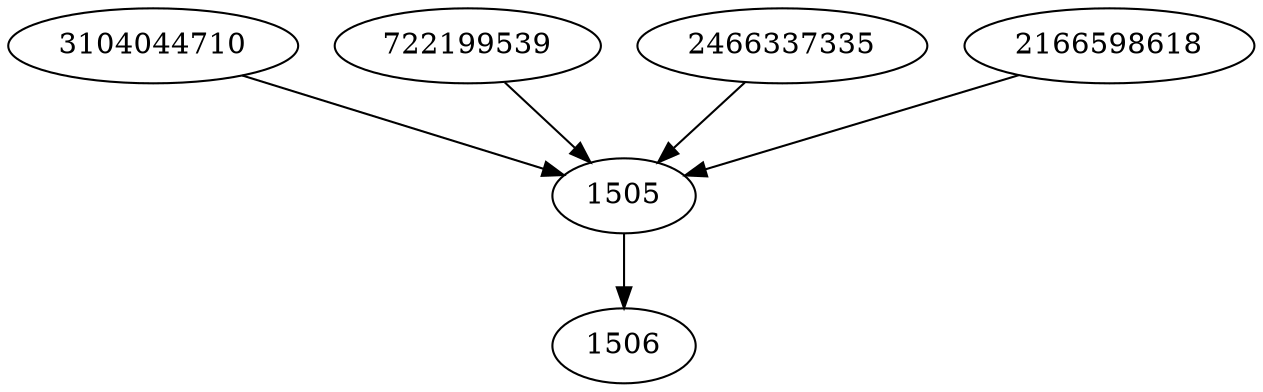 strict digraph  {
1505;
1506;
3104044710;
722199539;
2466337335;
2166598618;
1505 -> 1506;
3104044710 -> 1505;
722199539 -> 1505;
2466337335 -> 1505;
2166598618 -> 1505;
}
